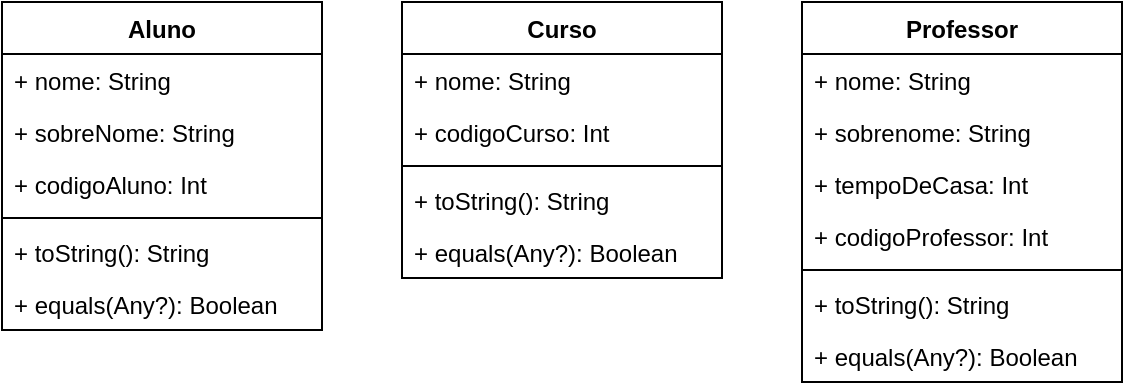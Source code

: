 <mxfile version="13.7.5" type="device"><diagram id="5wdRjsxxllF4cMeIpQ-x" name="Page-1"><mxGraphModel dx="1382" dy="795" grid="1" gridSize="10" guides="1" tooltips="1" connect="1" arrows="1" fold="1" page="1" pageScale="1" pageWidth="827" pageHeight="1169" math="0" shadow="0"><root><mxCell id="0"/><mxCell id="1" parent="0"/><mxCell id="v6le-_V5cqvoVgXMpbAd-1" value="Aluno" style="swimlane;fontStyle=1;align=center;verticalAlign=top;childLayout=stackLayout;horizontal=1;startSize=26;horizontalStack=0;resizeParent=1;resizeParentMax=0;resizeLast=0;collapsible=1;marginBottom=0;" parent="1" vertex="1"><mxGeometry x="120" y="200" width="160" height="164" as="geometry"/></mxCell><mxCell id="v6le-_V5cqvoVgXMpbAd-2" value="+ nome: String" style="text;strokeColor=none;fillColor=none;align=left;verticalAlign=top;spacingLeft=4;spacingRight=4;overflow=hidden;rotatable=0;points=[[0,0.5],[1,0.5]];portConstraint=eastwest;" parent="v6le-_V5cqvoVgXMpbAd-1" vertex="1"><mxGeometry y="26" width="160" height="26" as="geometry"/></mxCell><mxCell id="v6le-_V5cqvoVgXMpbAd-5" value="+ sobreNome: String" style="text;strokeColor=none;fillColor=none;align=left;verticalAlign=top;spacingLeft=4;spacingRight=4;overflow=hidden;rotatable=0;points=[[0,0.5],[1,0.5]];portConstraint=eastwest;" parent="v6le-_V5cqvoVgXMpbAd-1" vertex="1"><mxGeometry y="52" width="160" height="26" as="geometry"/></mxCell><mxCell id="v6le-_V5cqvoVgXMpbAd-6" value="+ codigoAluno: Int" style="text;strokeColor=none;fillColor=none;align=left;verticalAlign=top;spacingLeft=4;spacingRight=4;overflow=hidden;rotatable=0;points=[[0,0.5],[1,0.5]];portConstraint=eastwest;" parent="v6le-_V5cqvoVgXMpbAd-1" vertex="1"><mxGeometry y="78" width="160" height="26" as="geometry"/></mxCell><mxCell id="v6le-_V5cqvoVgXMpbAd-3" value="" style="line;strokeWidth=1;fillColor=none;align=left;verticalAlign=middle;spacingTop=-1;spacingLeft=3;spacingRight=3;rotatable=0;labelPosition=right;points=[];portConstraint=eastwest;" parent="v6le-_V5cqvoVgXMpbAd-1" vertex="1"><mxGeometry y="104" width="160" height="8" as="geometry"/></mxCell><mxCell id="v6le-_V5cqvoVgXMpbAd-4" value="+ toString(): String" style="text;strokeColor=none;fillColor=none;align=left;verticalAlign=top;spacingLeft=4;spacingRight=4;overflow=hidden;rotatable=0;points=[[0,0.5],[1,0.5]];portConstraint=eastwest;" parent="v6le-_V5cqvoVgXMpbAd-1" vertex="1"><mxGeometry y="112" width="160" height="26" as="geometry"/></mxCell><mxCell id="v6le-_V5cqvoVgXMpbAd-7" value="+ equals(Any?): Boolean" style="text;strokeColor=none;fillColor=none;align=left;verticalAlign=top;spacingLeft=4;spacingRight=4;overflow=hidden;rotatable=0;points=[[0,0.5],[1,0.5]];portConstraint=eastwest;" parent="v6le-_V5cqvoVgXMpbAd-1" vertex="1"><mxGeometry y="138" width="160" height="26" as="geometry"/></mxCell><mxCell id="v6le-_V5cqvoVgXMpbAd-8" value="Curso" style="swimlane;fontStyle=1;align=center;verticalAlign=top;childLayout=stackLayout;horizontal=1;startSize=26;horizontalStack=0;resizeParent=1;resizeParentMax=0;resizeLast=0;collapsible=1;marginBottom=0;" parent="1" vertex="1"><mxGeometry x="320" y="200" width="160" height="138" as="geometry"/></mxCell><mxCell id="v6le-_V5cqvoVgXMpbAd-9" value="+ nome: String" style="text;strokeColor=none;fillColor=none;align=left;verticalAlign=top;spacingLeft=4;spacingRight=4;overflow=hidden;rotatable=0;points=[[0,0.5],[1,0.5]];portConstraint=eastwest;" parent="v6le-_V5cqvoVgXMpbAd-8" vertex="1"><mxGeometry y="26" width="160" height="26" as="geometry"/></mxCell><mxCell id="v6le-_V5cqvoVgXMpbAd-11" value="+ codigoCurso: Int" style="text;strokeColor=none;fillColor=none;align=left;verticalAlign=top;spacingLeft=4;spacingRight=4;overflow=hidden;rotatable=0;points=[[0,0.5],[1,0.5]];portConstraint=eastwest;" parent="v6le-_V5cqvoVgXMpbAd-8" vertex="1"><mxGeometry y="52" width="160" height="26" as="geometry"/></mxCell><mxCell id="v6le-_V5cqvoVgXMpbAd-12" value="" style="line;strokeWidth=1;fillColor=none;align=left;verticalAlign=middle;spacingTop=-1;spacingLeft=3;spacingRight=3;rotatable=0;labelPosition=right;points=[];portConstraint=eastwest;" parent="v6le-_V5cqvoVgXMpbAd-8" vertex="1"><mxGeometry y="78" width="160" height="8" as="geometry"/></mxCell><mxCell id="v6le-_V5cqvoVgXMpbAd-13" value="+ toString(): String" style="text;strokeColor=none;fillColor=none;align=left;verticalAlign=top;spacingLeft=4;spacingRight=4;overflow=hidden;rotatable=0;points=[[0,0.5],[1,0.5]];portConstraint=eastwest;" parent="v6le-_V5cqvoVgXMpbAd-8" vertex="1"><mxGeometry y="86" width="160" height="26" as="geometry"/></mxCell><mxCell id="v6le-_V5cqvoVgXMpbAd-14" value="+ equals(Any?): Boolean" style="text;strokeColor=none;fillColor=none;align=left;verticalAlign=top;spacingLeft=4;spacingRight=4;overflow=hidden;rotatable=0;points=[[0,0.5],[1,0.5]];portConstraint=eastwest;" parent="v6le-_V5cqvoVgXMpbAd-8" vertex="1"><mxGeometry y="112" width="160" height="26" as="geometry"/></mxCell><mxCell id="P9PtKeJa7SO8UBLuF1Tk-1" value="Professor" style="swimlane;fontStyle=1;align=center;verticalAlign=top;childLayout=stackLayout;horizontal=1;startSize=26;horizontalStack=0;resizeParent=1;resizeParentMax=0;resizeLast=0;collapsible=1;marginBottom=0;" vertex="1" parent="1"><mxGeometry x="520" y="200" width="160" height="190" as="geometry"/></mxCell><mxCell id="P9PtKeJa7SO8UBLuF1Tk-2" value="+ nome: String" style="text;strokeColor=none;fillColor=none;align=left;verticalAlign=top;spacingLeft=4;spacingRight=4;overflow=hidden;rotatable=0;points=[[0,0.5],[1,0.5]];portConstraint=eastwest;" vertex="1" parent="P9PtKeJa7SO8UBLuF1Tk-1"><mxGeometry y="26" width="160" height="26" as="geometry"/></mxCell><mxCell id="P9PtKeJa7SO8UBLuF1Tk-3" value="+ sobrenome: String" style="text;strokeColor=none;fillColor=none;align=left;verticalAlign=top;spacingLeft=4;spacingRight=4;overflow=hidden;rotatable=0;points=[[0,0.5],[1,0.5]];portConstraint=eastwest;" vertex="1" parent="P9PtKeJa7SO8UBLuF1Tk-1"><mxGeometry y="52" width="160" height="26" as="geometry"/></mxCell><mxCell id="P9PtKeJa7SO8UBLuF1Tk-7" value="+ tempoDeCasa: Int" style="text;strokeColor=none;fillColor=none;align=left;verticalAlign=top;spacingLeft=4;spacingRight=4;overflow=hidden;rotatable=0;points=[[0,0.5],[1,0.5]];portConstraint=eastwest;" vertex="1" parent="P9PtKeJa7SO8UBLuF1Tk-1"><mxGeometry y="78" width="160" height="26" as="geometry"/></mxCell><mxCell id="P9PtKeJa7SO8UBLuF1Tk-8" value="+ codigoProfessor: Int" style="text;strokeColor=none;fillColor=none;align=left;verticalAlign=top;spacingLeft=4;spacingRight=4;overflow=hidden;rotatable=0;points=[[0,0.5],[1,0.5]];portConstraint=eastwest;" vertex="1" parent="P9PtKeJa7SO8UBLuF1Tk-1"><mxGeometry y="104" width="160" height="26" as="geometry"/></mxCell><mxCell id="P9PtKeJa7SO8UBLuF1Tk-4" value="" style="line;strokeWidth=1;fillColor=none;align=left;verticalAlign=middle;spacingTop=-1;spacingLeft=3;spacingRight=3;rotatable=0;labelPosition=right;points=[];portConstraint=eastwest;" vertex="1" parent="P9PtKeJa7SO8UBLuF1Tk-1"><mxGeometry y="130" width="160" height="8" as="geometry"/></mxCell><mxCell id="P9PtKeJa7SO8UBLuF1Tk-5" value="+ toString(): String" style="text;strokeColor=none;fillColor=none;align=left;verticalAlign=top;spacingLeft=4;spacingRight=4;overflow=hidden;rotatable=0;points=[[0,0.5],[1,0.5]];portConstraint=eastwest;" vertex="1" parent="P9PtKeJa7SO8UBLuF1Tk-1"><mxGeometry y="138" width="160" height="26" as="geometry"/></mxCell><mxCell id="P9PtKeJa7SO8UBLuF1Tk-6" value="+ equals(Any?): Boolean" style="text;strokeColor=none;fillColor=none;align=left;verticalAlign=top;spacingLeft=4;spacingRight=4;overflow=hidden;rotatable=0;points=[[0,0.5],[1,0.5]];portConstraint=eastwest;" vertex="1" parent="P9PtKeJa7SO8UBLuF1Tk-1"><mxGeometry y="164" width="160" height="26" as="geometry"/></mxCell></root></mxGraphModel></diagram></mxfile>